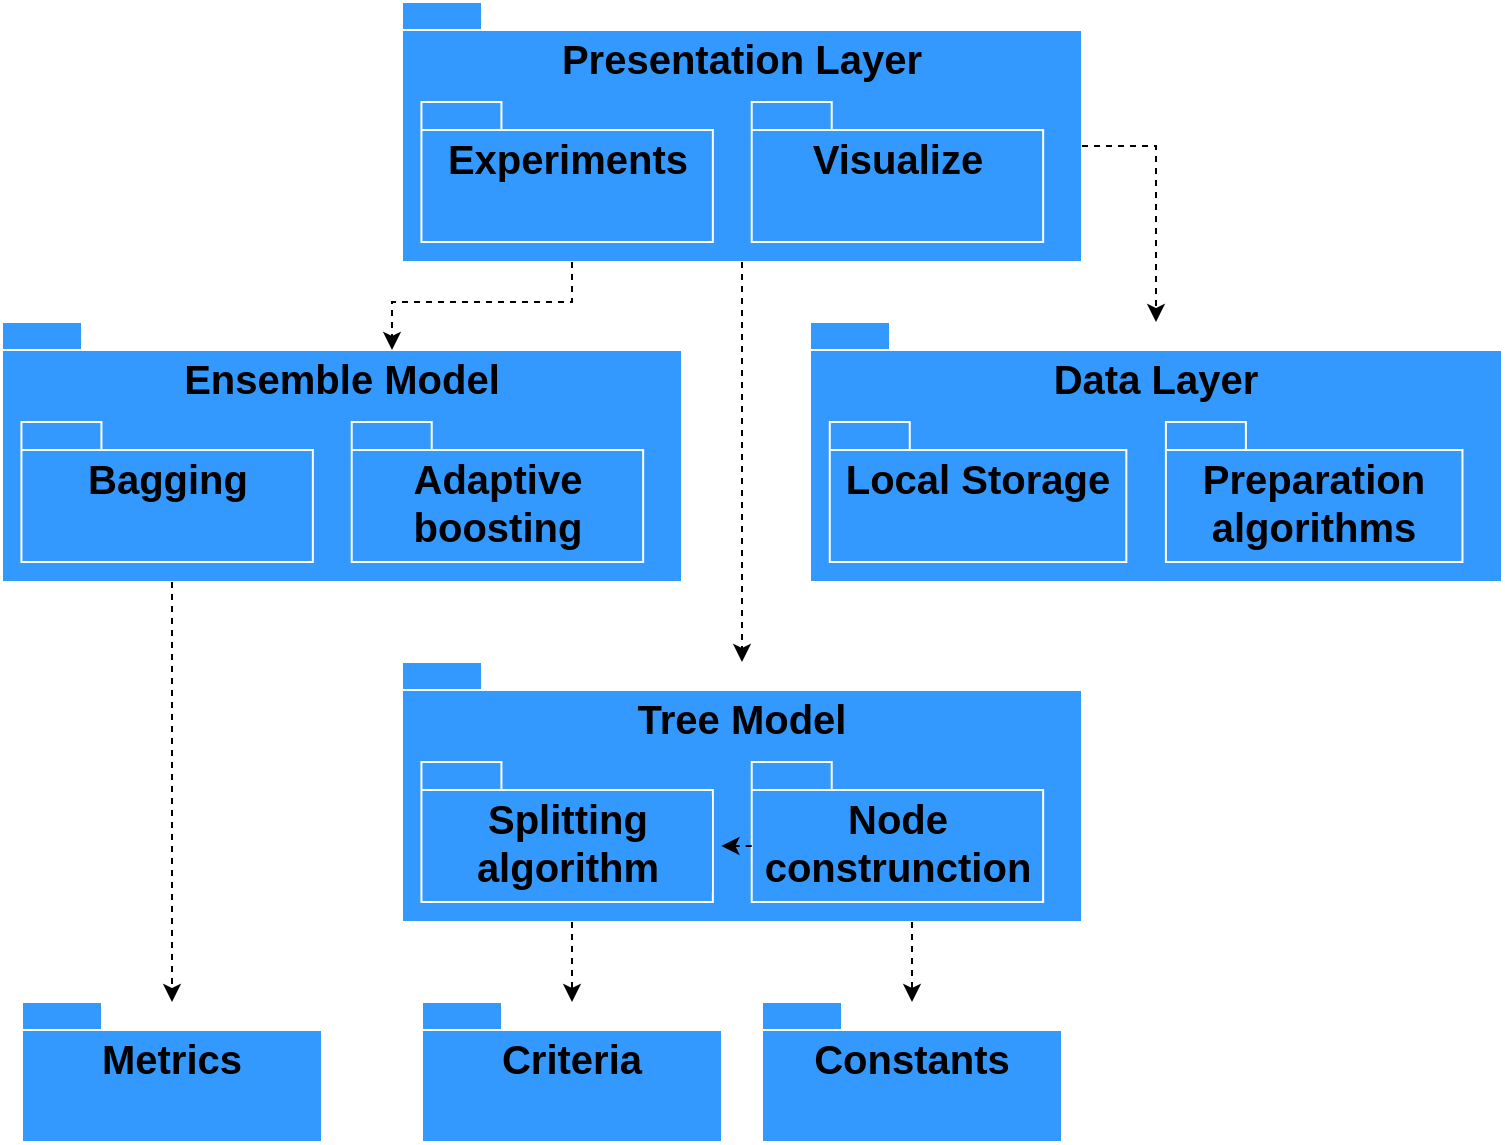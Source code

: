 <mxfile version="23.1.5" type="github" pages="2">
  <diagram name="Страница — 1" id="RvTdW2NOFerm8P2jjD4S">
    <mxGraphModel dx="1434" dy="746" grid="1" gridSize="10" guides="1" tooltips="1" connect="1" arrows="1" fold="1" page="1" pageScale="1" pageWidth="827" pageHeight="1169" math="0" shadow="0">
      <root>
        <mxCell id="0" />
        <mxCell id="1" parent="0" />
        <mxCell id="KH6Fp2odygKRJkoZmWM1-8" value="" style="group" parent="1" vertex="1" connectable="0">
          <mxGeometry x="210" width="340" height="130" as="geometry" />
        </mxCell>
        <mxCell id="KH6Fp2odygKRJkoZmWM1-5" value="Presentation Layer" style="shape=folder;fontStyle=1;spacingTop=10;tabWidth=40;tabHeight=14;tabPosition=left;html=1;whiteSpace=wrap;labelBackgroundColor=#3399FF;fillColor=#3399FF;strokeColor=#FFFFFF;labelPosition=center;verticalLabelPosition=middle;align=center;verticalAlign=top;fontSize=20;" parent="KH6Fp2odygKRJkoZmWM1-8" vertex="1">
          <mxGeometry width="340" height="130" as="geometry" />
        </mxCell>
        <mxCell id="KH6Fp2odygKRJkoZmWM1-6" value="Experiments" style="shape=folder;fontStyle=1;spacingTop=10;tabWidth=40;tabHeight=14;tabPosition=left;html=1;whiteSpace=wrap;labelBackgroundColor=#3399FF;fillColor=#3399FF;strokeColor=#FFFFFF;labelPosition=center;verticalLabelPosition=middle;align=center;verticalAlign=top;fontSize=20;" parent="KH6Fp2odygKRJkoZmWM1-8" vertex="1">
          <mxGeometry x="9.714" y="50" width="145.714" height="70" as="geometry" />
        </mxCell>
        <mxCell id="KH6Fp2odygKRJkoZmWM1-7" value="Visualize" style="shape=folder;fontStyle=1;spacingTop=10;tabWidth=40;tabHeight=14;tabPosition=left;html=1;whiteSpace=wrap;labelBackgroundColor=#3399FF;fillColor=#3399FF;strokeColor=#FFFFFF;labelPosition=center;verticalLabelPosition=middle;align=center;verticalAlign=top;fontSize=20;" parent="KH6Fp2odygKRJkoZmWM1-8" vertex="1">
          <mxGeometry x="174.857" y="50" width="145.714" height="70" as="geometry" />
        </mxCell>
        <mxCell id="KH6Fp2odygKRJkoZmWM1-9" value="" style="group" parent="1" vertex="1" connectable="0">
          <mxGeometry x="10" y="160" width="340" height="130" as="geometry" />
        </mxCell>
        <mxCell id="KH6Fp2odygKRJkoZmWM1-10" value="Ensemble Model" style="shape=folder;fontStyle=1;spacingTop=10;tabWidth=40;tabHeight=14;tabPosition=left;html=1;whiteSpace=wrap;labelBackgroundColor=#3399FF;fillColor=#3399FF;strokeColor=#FFFFFF;labelPosition=center;verticalLabelPosition=middle;align=center;verticalAlign=top;fontSize=20;" parent="KH6Fp2odygKRJkoZmWM1-9" vertex="1">
          <mxGeometry width="340" height="130" as="geometry" />
        </mxCell>
        <mxCell id="KH6Fp2odygKRJkoZmWM1-11" value="Bagging" style="shape=folder;fontStyle=1;spacingTop=10;tabWidth=40;tabHeight=14;tabPosition=left;html=1;whiteSpace=wrap;labelBackgroundColor=#3399FF;fillColor=#3399FF;strokeColor=#FFFFFF;labelPosition=center;verticalLabelPosition=middle;align=center;verticalAlign=top;fontSize=20;" parent="KH6Fp2odygKRJkoZmWM1-9" vertex="1">
          <mxGeometry x="9.714" y="50" width="145.714" height="70" as="geometry" />
        </mxCell>
        <mxCell id="KH6Fp2odygKRJkoZmWM1-12" value="Adaptive boosting" style="shape=folder;fontStyle=1;spacingTop=10;tabWidth=40;tabHeight=14;tabPosition=left;html=1;whiteSpace=wrap;labelBackgroundColor=#3399FF;fillColor=#3399FF;strokeColor=#FFFFFF;labelPosition=center;verticalLabelPosition=middle;align=center;verticalAlign=top;fontSize=20;" parent="KH6Fp2odygKRJkoZmWM1-9" vertex="1">
          <mxGeometry x="174.857" y="50" width="145.714" height="70" as="geometry" />
        </mxCell>
        <mxCell id="KH6Fp2odygKRJkoZmWM1-13" value="" style="group" parent="1" vertex="1" connectable="0">
          <mxGeometry x="210" y="330" width="340" height="130" as="geometry" />
        </mxCell>
        <mxCell id="KH6Fp2odygKRJkoZmWM1-14" value="Tree Model" style="shape=folder;fontStyle=1;spacingTop=10;tabWidth=40;tabHeight=14;tabPosition=left;html=1;whiteSpace=wrap;labelBackgroundColor=#3399FF;fillColor=#3399FF;strokeColor=#FFFFFF;labelPosition=center;verticalLabelPosition=middle;align=center;verticalAlign=top;fontSize=20;" parent="KH6Fp2odygKRJkoZmWM1-13" vertex="1">
          <mxGeometry width="340" height="130" as="geometry" />
        </mxCell>
        <mxCell id="KH6Fp2odygKRJkoZmWM1-15" value="Splitting algorithm" style="shape=folder;fontStyle=1;spacingTop=10;tabWidth=40;tabHeight=14;tabPosition=left;html=1;whiteSpace=wrap;labelBackgroundColor=#3399FF;fillColor=#3399FF;strokeColor=#FFFFFF;labelPosition=center;verticalLabelPosition=middle;align=center;verticalAlign=top;fontSize=20;" parent="KH6Fp2odygKRJkoZmWM1-13" vertex="1">
          <mxGeometry x="9.714" y="50" width="145.714" height="70" as="geometry" />
        </mxCell>
        <mxCell id="KH6Fp2odygKRJkoZmWM1-16" value="Node construnction" style="shape=folder;fontStyle=1;spacingTop=10;tabWidth=40;tabHeight=14;tabPosition=left;html=1;whiteSpace=wrap;labelBackgroundColor=#3399FF;fillColor=#3399FF;strokeColor=#FFFFFF;labelPosition=center;verticalLabelPosition=middle;align=center;verticalAlign=top;fontSize=20;" parent="KH6Fp2odygKRJkoZmWM1-13" vertex="1">
          <mxGeometry x="174.857" y="50" width="145.714" height="70" as="geometry" />
        </mxCell>
        <mxCell id="KH6Fp2odygKRJkoZmWM1-36" style="edgeStyle=orthogonalEdgeStyle;rounded=0;orthogonalLoop=1;jettySize=auto;html=1;exitX=0;exitY=0;exitDx=0;exitDy=42;exitPerimeter=0;entryX=0;entryY=0;entryDx=150;entryDy=42;entryPerimeter=0;dashed=1;" parent="KH6Fp2odygKRJkoZmWM1-13" source="KH6Fp2odygKRJkoZmWM1-16" target="KH6Fp2odygKRJkoZmWM1-15" edge="1">
          <mxGeometry relative="1" as="geometry" />
        </mxCell>
        <mxCell id="KH6Fp2odygKRJkoZmWM1-17" value="Metrics" style="shape=folder;fontStyle=1;spacingTop=10;tabWidth=40;tabHeight=14;tabPosition=left;html=1;whiteSpace=wrap;labelBackgroundColor=#3399FF;fillColor=#3399FF;strokeColor=#FFFFFF;labelPosition=center;verticalLabelPosition=middle;align=center;verticalAlign=top;fontSize=20;" parent="1" vertex="1">
          <mxGeometry x="20" y="500" width="150" height="70" as="geometry" />
        </mxCell>
        <mxCell id="KH6Fp2odygKRJkoZmWM1-18" value="Criteria" style="shape=folder;fontStyle=1;spacingTop=10;tabWidth=40;tabHeight=14;tabPosition=left;html=1;whiteSpace=wrap;labelBackgroundColor=#3399FF;fillColor=#3399FF;strokeColor=#FFFFFF;labelPosition=center;verticalLabelPosition=middle;align=center;verticalAlign=top;fontSize=20;" parent="1" vertex="1">
          <mxGeometry x="220" y="500" width="150" height="70" as="geometry" />
        </mxCell>
        <mxCell id="KH6Fp2odygKRJkoZmWM1-19" value="Constants" style="shape=folder;fontStyle=1;spacingTop=10;tabWidth=40;tabHeight=14;tabPosition=left;html=1;whiteSpace=wrap;labelBackgroundColor=#3399FF;fillColor=#3399FF;strokeColor=#FFFFFF;labelPosition=center;verticalLabelPosition=middle;align=center;verticalAlign=top;fontSize=20;" parent="1" vertex="1">
          <mxGeometry x="390" y="500" width="150" height="70" as="geometry" />
        </mxCell>
        <mxCell id="KH6Fp2odygKRJkoZmWM1-27" value="" style="group" parent="1" vertex="1" connectable="0">
          <mxGeometry x="414" y="160" width="346" height="130" as="geometry" />
        </mxCell>
        <mxCell id="KH6Fp2odygKRJkoZmWM1-28" value="Data Layer" style="shape=folder;fontStyle=1;spacingTop=10;tabWidth=40;tabHeight=14;tabPosition=left;html=1;whiteSpace=wrap;labelBackgroundColor=#3399FF;fillColor=#3399FF;strokeColor=#FFFFFF;labelPosition=center;verticalLabelPosition=middle;align=center;verticalAlign=top;fontSize=20;" parent="KH6Fp2odygKRJkoZmWM1-27" vertex="1">
          <mxGeometry width="346" height="130" as="geometry" />
        </mxCell>
        <mxCell id="KH6Fp2odygKRJkoZmWM1-29" value="Local Storage" style="shape=folder;fontStyle=1;spacingTop=10;tabWidth=40;tabHeight=14;tabPosition=left;html=1;whiteSpace=wrap;labelBackgroundColor=#3399FF;fillColor=#3399FF;strokeColor=#FFFFFF;labelPosition=center;verticalLabelPosition=middle;align=center;verticalAlign=top;fontSize=20;" parent="KH6Fp2odygKRJkoZmWM1-27" vertex="1">
          <mxGeometry x="9.886" y="50" width="148.286" height="70" as="geometry" />
        </mxCell>
        <mxCell id="KH6Fp2odygKRJkoZmWM1-30" value="Preparation algorithms" style="shape=folder;fontStyle=1;spacingTop=10;tabWidth=40;tabHeight=14;tabPosition=left;html=1;whiteSpace=wrap;labelBackgroundColor=#3399FF;fillColor=#3399FF;strokeColor=#FFFFFF;labelPosition=center;verticalLabelPosition=middle;align=center;verticalAlign=top;fontSize=20;" parent="KH6Fp2odygKRJkoZmWM1-27" vertex="1">
          <mxGeometry x="177.943" y="50" width="148.286" height="70" as="geometry" />
        </mxCell>
        <mxCell id="KH6Fp2odygKRJkoZmWM1-32" style="edgeStyle=orthogonalEdgeStyle;rounded=0;orthogonalLoop=1;jettySize=auto;html=1;exitX=0.25;exitY=1;exitDx=0;exitDy=0;exitPerimeter=0;entryX=0;entryY=0;entryDx=195;entryDy=14;entryPerimeter=0;dashed=1;" parent="1" source="KH6Fp2odygKRJkoZmWM1-5" target="KH6Fp2odygKRJkoZmWM1-10" edge="1">
          <mxGeometry relative="1" as="geometry" />
        </mxCell>
        <mxCell id="KH6Fp2odygKRJkoZmWM1-33" style="edgeStyle=orthogonalEdgeStyle;rounded=0;orthogonalLoop=1;jettySize=auto;html=1;exitX=0.5;exitY=1;exitDx=0;exitDy=0;exitPerimeter=0;dashed=1;" parent="1" source="KH6Fp2odygKRJkoZmWM1-5" target="KH6Fp2odygKRJkoZmWM1-14" edge="1">
          <mxGeometry relative="1" as="geometry" />
        </mxCell>
        <mxCell id="KH6Fp2odygKRJkoZmWM1-48" style="edgeStyle=orthogonalEdgeStyle;rounded=0;orthogonalLoop=1;jettySize=auto;html=1;exitX=0.25;exitY=1;exitDx=0;exitDy=0;exitPerimeter=0;dashed=1;" parent="1" source="KH6Fp2odygKRJkoZmWM1-10" target="KH6Fp2odygKRJkoZmWM1-17" edge="1">
          <mxGeometry relative="1" as="geometry" />
        </mxCell>
        <mxCell id="KH6Fp2odygKRJkoZmWM1-49" style="edgeStyle=orthogonalEdgeStyle;rounded=0;orthogonalLoop=1;jettySize=auto;html=1;exitX=0;exitY=0;exitDx=340;exitDy=72;exitPerimeter=0;dashed=1;" parent="1" source="KH6Fp2odygKRJkoZmWM1-5" target="KH6Fp2odygKRJkoZmWM1-28" edge="1">
          <mxGeometry relative="1" as="geometry" />
        </mxCell>
        <mxCell id="KH6Fp2odygKRJkoZmWM1-50" style="edgeStyle=orthogonalEdgeStyle;rounded=0;orthogonalLoop=1;jettySize=auto;html=1;exitX=0.25;exitY=1;exitDx=0;exitDy=0;exitPerimeter=0;dashed=1;" parent="1" source="KH6Fp2odygKRJkoZmWM1-14" target="KH6Fp2odygKRJkoZmWM1-18" edge="1">
          <mxGeometry relative="1" as="geometry" />
        </mxCell>
        <mxCell id="KH6Fp2odygKRJkoZmWM1-51" style="edgeStyle=orthogonalEdgeStyle;rounded=0;orthogonalLoop=1;jettySize=auto;html=1;exitX=0.75;exitY=1;exitDx=0;exitDy=0;exitPerimeter=0;dashed=1;" parent="1" source="KH6Fp2odygKRJkoZmWM1-14" target="KH6Fp2odygKRJkoZmWM1-19" edge="1">
          <mxGeometry relative="1" as="geometry" />
        </mxCell>
      </root>
    </mxGraphModel>
  </diagram>
  <diagram id="rm1Hosz9KTD8sqNO9nui" name="Страница — 2">
    <mxGraphModel dx="1434" dy="746" grid="1" gridSize="10" guides="1" tooltips="1" connect="1" arrows="1" fold="1" page="1" pageScale="1" pageWidth="827" pageHeight="1169" background="#FFFFFF" math="0" shadow="0">
      <root>
        <mxCell id="0" />
        <mxCell id="1" parent="0" />
        <mxCell id="Ub8jLEXTXA9QBO1bhIwy-14" value="Metrics" style="shape=folder;fontStyle=1;spacingTop=10;tabWidth=40;tabHeight=14;tabPosition=left;whiteSpace=wrap;labelBackgroundColor=none;fillColor=#3399FF;strokeColor=#000000;labelPosition=center;verticalLabelPosition=middle;align=center;verticalAlign=top;fontSize=20;fontColor=#FFFFFF;html=1;labelBorderColor=none;" parent="1" vertex="1">
          <mxGeometry x="140" y="300" width="130" height="70" as="geometry" />
        </mxCell>
        <mxCell id="Ub8jLEXTXA9QBO1bhIwy-15" value="Criteria" style="shape=folder;fontStyle=1;spacingTop=10;tabWidth=40;tabHeight=14;tabPosition=left;whiteSpace=wrap;labelBackgroundColor=none;fillColor=#3399FF;strokeColor=#000000;labelPosition=center;verticalLabelPosition=middle;align=center;verticalAlign=top;fontSize=20;fontColor=#FFFFFF;html=1;labelBorderColor=none;" parent="1" vertex="1">
          <mxGeometry x="140" y="495" width="130" height="70" as="geometry" />
        </mxCell>
        <mxCell id="Ub8jLEXTXA9QBO1bhIwy-21" value="" style="edgeStyle=orthogonalEdgeStyle;rounded=0;orthogonalLoop=1;jettySize=auto;exitX=0.25;exitY=1;exitDx=0;exitDy=0;exitPerimeter=0;entryX=0;entryY=0;entryDx=195;entryDy=14;entryPerimeter=0;dashed=1;fontColor=#FFFFFF;html=1;labelBorderColor=none;labelBackgroundColor=none;" parent="1" source="Ub8jLEXTXA9QBO1bhIwy-2" target="Ub8jLEXTXA9QBO1bhIwy-6" edge="1">
          <mxGeometry relative="1" as="geometry" />
        </mxCell>
        <mxCell id="Ub8jLEXTXA9QBO1bhIwy-18" value="Data Layer" style="shape=folder;fontStyle=1;spacingTop=10;tabWidth=40;tabHeight=14;tabPosition=left;whiteSpace=wrap;labelBackgroundColor=none;fillColor=#3399FF;strokeColor=#000000;labelPosition=center;verticalLabelPosition=middle;align=center;verticalAlign=top;fontSize=20;fontColor=#FFFFFF;html=1;labelBorderColor=none;" parent="1" vertex="1">
          <mxGeometry x="380" y="150" width="270" height="130" as="geometry" />
        </mxCell>
        <mxCell id="Ub8jLEXTXA9QBO1bhIwy-42" value="Local&lt;br&gt;Storage" style="shape=folder;fontStyle=1;spacingTop=10;tabWidth=40;tabHeight=14;tabPosition=left;whiteSpace=wrap;labelBackgroundColor=none;fillColor=#3399FF;strokeColor=#000000;labelPosition=center;verticalLabelPosition=middle;align=center;verticalAlign=top;fontSize=20;container=0;fontColor=#FFFFFF;html=1;labelBorderColor=none;" parent="1" vertex="1">
          <mxGeometry x="390" y="200" width="120" height="65" as="geometry" />
        </mxCell>
        <mxCell id="Ub8jLEXTXA9QBO1bhIwy-43" value="Data Preparation" style="shape=folder;fontStyle=1;spacingTop=10;tabWidth=40;tabHeight=14;tabPosition=left;whiteSpace=wrap;labelBackgroundColor=none;fillColor=#3399FF;strokeColor=#000000;labelPosition=center;verticalLabelPosition=middle;align=center;verticalAlign=top;fontSize=20;container=0;fontColor=#FFFFFF;html=1;labelBorderColor=none;" parent="1" vertex="1">
          <mxGeometry x="520" y="200" width="120" height="65" as="geometry" />
        </mxCell>
        <mxCell id="Ub8jLEXTXA9QBO1bhIwy-6" value="Ensemble Layer" style="shape=folder;fontStyle=1;spacingTop=10;tabWidth=40;tabHeight=14;tabPosition=left;whiteSpace=wrap;labelBackgroundColor=none;fillColor=#3399FF;strokeColor=#000000;labelPosition=center;verticalLabelPosition=middle;align=center;verticalAlign=top;fontSize=20;container=0;fontColor=#FFFFFF;html=1;labelBorderColor=none;" parent="1" vertex="1">
          <mxGeometry x="110" y="150" width="250" height="130" as="geometry" />
        </mxCell>
        <mxCell id="Ub8jLEXTXA9QBO1bhIwy-7" value="Bagging Model" style="shape=folder;fontStyle=1;spacingTop=10;tabWidth=40;tabHeight=14;tabPosition=left;whiteSpace=wrap;labelBackgroundColor=none;fillColor=#3399FF;strokeColor=#000000;labelPosition=center;verticalLabelPosition=middle;align=center;verticalAlign=top;fontSize=20;container=0;fontColor=#FFFFFF;html=1;labelBorderColor=none;" parent="1" vertex="1">
          <mxGeometry x="120" y="200" width="110" height="65" as="geometry" />
        </mxCell>
        <mxCell id="Ub8jLEXTXA9QBO1bhIwy-46" value="Boosting Model" style="shape=folder;fontStyle=1;spacingTop=10;tabWidth=40;tabHeight=14;tabPosition=left;whiteSpace=wrap;labelBackgroundColor=none;fillColor=#3399FF;strokeColor=#000000;labelPosition=center;verticalLabelPosition=middle;align=center;verticalAlign=top;fontSize=20;container=0;fontColor=#FFFFFF;html=1;labelBorderColor=none;" parent="1" vertex="1">
          <mxGeometry x="237.57" y="200" width="110" height="65" as="geometry" />
        </mxCell>
        <mxCell id="Ub8jLEXTXA9QBO1bhIwy-66" value="" style="edgeStyle=orthogonalEdgeStyle;rounded=0;orthogonalLoop=1;jettySize=auto;exitX=0.75;exitY=1;exitDx=0;exitDy=0;exitPerimeter=0;entryX=0.278;entryY=0.117;entryDx=0;entryDy=0;entryPerimeter=0;dashed=1;fontColor=#FFFFFF;html=1;labelBorderColor=none;labelBackgroundColor=none;" parent="1" source="Ub8jLEXTXA9QBO1bhIwy-2" target="Ub8jLEXTXA9QBO1bhIwy-18" edge="1">
          <mxGeometry relative="1" as="geometry">
            <Array as="points" />
          </mxGeometry>
        </mxCell>
        <mxCell id="Ub8jLEXTXA9QBO1bhIwy-16" value="Constants" style="shape=folder;fontStyle=1;spacingTop=10;tabWidth=40;tabHeight=14;tabPosition=left;whiteSpace=wrap;labelBackgroundColor=none;fillColor=#3399FF;strokeColor=#000000;labelPosition=center;verticalLabelPosition=middle;align=center;verticalAlign=top;fontSize=20;fontColor=#FFFFFF;html=1;labelBorderColor=none;" parent="1" vertex="1">
          <mxGeometry x="140" y="400" width="130" height="70" as="geometry" />
        </mxCell>
        <mxCell id="Ub8jLEXTXA9QBO1bhIwy-71" value="" style="edgeStyle=orthogonalEdgeStyle;rounded=0;orthogonalLoop=1;jettySize=auto;exitX=0;exitY=0;exitDx=0;exitDy=65.5;exitPerimeter=0;entryX=0;entryY=0;entryDx=85;entryDy=14;entryPerimeter=0;dashed=1;fontColor=#FFFFFF;html=1;labelBorderColor=none;labelBackgroundColor=none;" parent="1" source="Ub8jLEXTXA9QBO1bhIwy-10" target="Ub8jLEXTXA9QBO1bhIwy-16" edge="1">
          <mxGeometry relative="1" as="geometry">
            <Array as="points">
              <mxPoint x="290" y="380" />
              <mxPoint x="225" y="380" />
            </Array>
          </mxGeometry>
        </mxCell>
        <mxCell id="Ub8jLEXTXA9QBO1bhIwy-49" value="Visualize" style="shape=folder;fontStyle=1;spacingTop=10;tabWidth=40;tabHeight=14;tabPosition=left;whiteSpace=wrap;labelBackgroundColor=none;fillColor=#3399FF;strokeColor=#000000;labelPosition=center;verticalLabelPosition=middle;align=center;verticalAlign=top;fontSize=20;fontColor=#FFFFFF;html=1;labelBorderColor=none;" parent="1" vertex="1">
          <mxGeometry x="460" y="300" width="150" height="60" as="geometry" />
        </mxCell>
        <mxCell id="Ub8jLEXTXA9QBO1bhIwy-2" value="Experiments Layer" style="shape=folder;fontStyle=1;spacingTop=10;tabWidth=40;tabHeight=14;tabPosition=left;whiteSpace=wrap;labelBackgroundColor=none;fillColor=#3399FF;strokeColor=#000000;labelPosition=center;verticalLabelPosition=middle;align=center;verticalAlign=top;fontSize=20;fontColor=#FFFFFF;html=1;labelBorderColor=none;" parent="1" vertex="1">
          <mxGeometry x="210" width="350" height="130" as="geometry" />
        </mxCell>
        <mxCell id="Ub8jLEXTXA9QBO1bhIwy-3" value="Experiment Model" style="shape=folder;fontStyle=1;spacingTop=10;tabWidth=40;tabHeight=14;tabPosition=left;whiteSpace=wrap;labelBackgroundColor=none;fillColor=#3399FF;strokeColor=#000000;labelPosition=center;verticalLabelPosition=middle;align=center;verticalAlign=top;fontSize=20;fontColor=#FFFFFF;html=1;labelBorderColor=none;" parent="1" vertex="1">
          <mxGeometry x="219.714" y="50" width="145.714" height="70" as="geometry" />
        </mxCell>
        <mxCell id="Ub8jLEXTXA9QBO1bhIwy-4" value="Evaluation algorithms" style="shape=folder;fontStyle=1;spacingTop=10;tabWidth=40;tabHeight=14;tabPosition=left;whiteSpace=wrap;labelBackgroundColor=none;fillColor=#3399FF;strokeColor=#000000;labelPosition=center;verticalLabelPosition=middle;align=center;verticalAlign=top;fontSize=20;fontColor=#FFFFFF;html=1;labelBorderColor=none;" parent="1" vertex="1">
          <mxGeometry x="404.287" y="50" width="145.714" height="70" as="geometry" />
        </mxCell>
        <mxCell id="Ub8jLEXTXA9QBO1bhIwy-81" value="" style="edgeStyle=orthogonalEdgeStyle;rounded=0;orthogonalLoop=1;jettySize=auto;exitX=0;exitY=0;exitDx=145.714;exitDy=42;exitPerimeter=0;entryX=0;entryY=0;entryDx=0;entryDy=42;entryPerimeter=0;dashed=1;fontColor=#FFFFFF;html=1;labelBorderColor=none;labelBackgroundColor=none;" parent="1" source="Ub8jLEXTXA9QBO1bhIwy-3" target="Ub8jLEXTXA9QBO1bhIwy-4" edge="1">
          <mxGeometry relative="1" as="geometry" />
        </mxCell>
        <mxCell id="VYGJ8-SppAE3fgs4y6Fr-6" style="edgeStyle=orthogonalEdgeStyle;rounded=0;orthogonalLoop=1;jettySize=auto;html=1;exitX=0.75;exitY=1;exitDx=0;exitDy=0;exitPerimeter=0;entryX=0.313;entryY=0.054;entryDx=0;entryDy=0;entryPerimeter=0;dashed=1;" edge="1" parent="1" source="Ub8jLEXTXA9QBO1bhIwy-6" target="Ub8jLEXTXA9QBO1bhIwy-10">
          <mxGeometry relative="1" as="geometry">
            <Array as="points">
              <mxPoint x="337" y="280" />
            </Array>
          </mxGeometry>
        </mxCell>
        <mxCell id="VYGJ8-SppAE3fgs4y6Fr-9" style="edgeStyle=orthogonalEdgeStyle;rounded=0;orthogonalLoop=1;jettySize=auto;html=1;exitX=0;exitY=0;exitDx=0;exitDy=152;exitPerimeter=0;entryX=0;entryY=0;entryDx=85;entryDy=14;entryPerimeter=0;dashed=1;" edge="1" parent="1" source="Ub8jLEXTXA9QBO1bhIwy-10" target="Ub8jLEXTXA9QBO1bhIwy-15">
          <mxGeometry relative="1" as="geometry">
            <Array as="points">
              <mxPoint x="290" y="480" />
              <mxPoint x="225" y="480" />
            </Array>
          </mxGeometry>
        </mxCell>
        <mxCell id="VYGJ8-SppAE3fgs4y6Fr-11" style="edgeStyle=orthogonalEdgeStyle;rounded=0;orthogonalLoop=1;jettySize=auto;html=1;exitX=0;exitY=0;exitDx=350;exitDy=72;exitPerimeter=0;entryX=0;entryY=0;entryDx=150;entryDy=61.75;entryPerimeter=0;dashed=1;" edge="1" parent="1" source="Ub8jLEXTXA9QBO1bhIwy-2" target="Ub8jLEXTXA9QBO1bhIwy-72">
          <mxGeometry relative="1" as="geometry">
            <Array as="points">
              <mxPoint x="660" y="72" />
              <mxPoint x="660" y="427" />
            </Array>
          </mxGeometry>
        </mxCell>
        <mxCell id="VYGJ8-SppAE3fgs4y6Fr-12" style="edgeStyle=orthogonalEdgeStyle;rounded=0;orthogonalLoop=1;jettySize=auto;html=1;exitX=0.25;exitY=1;exitDx=0;exitDy=0;exitPerimeter=0;entryX=0.477;entryY=0.233;entryDx=0;entryDy=0;entryPerimeter=0;dashed=1;" edge="1" parent="1" source="Ub8jLEXTXA9QBO1bhIwy-6" target="Ub8jLEXTXA9QBO1bhIwy-14">
          <mxGeometry relative="1" as="geometry">
            <Array as="points">
              <mxPoint x="202" y="280" />
            </Array>
          </mxGeometry>
        </mxCell>
        <mxCell id="Ub8jLEXTXA9QBO1bhIwy-10" value="Tree Layer" style="shape=folder;fontStyle=1;spacingTop=10;tabWidth=40;tabHeight=14;tabPosition=left;whiteSpace=wrap;labelBackgroundColor=none;fillColor=#3399FF;strokeColor=#000000;labelPosition=center;verticalLabelPosition=middle;align=center;verticalAlign=top;fontSize=20;container=0;fontColor=#FFFFFF;html=1;labelBorderColor=none;" parent="1" vertex="1">
          <mxGeometry x="290" y="300" width="150" height="270" as="geometry" />
        </mxCell>
        <mxCell id="Ub8jLEXTXA9QBO1bhIwy-11" value="Splitting algorithm" style="shape=folder;fontStyle=1;spacingTop=10;tabWidth=40;tabHeight=14;tabPosition=left;whiteSpace=wrap;labelBackgroundColor=none;fillColor=#3399FF;strokeColor=#000000;labelPosition=center;verticalLabelPosition=middle;align=center;verticalAlign=top;fontSize=20;container=0;fontColor=#FFFFFF;html=1;labelBorderColor=none;" parent="1" vertex="1">
          <mxGeometry x="300" y="500" width="130" height="65" as="geometry" />
        </mxCell>
        <mxCell id="Ub8jLEXTXA9QBO1bhIwy-12" value="Node &lt;br&gt;Model" style="shape=folder;fontStyle=1;spacingTop=10;tabWidth=40;tabHeight=14;tabPosition=left;whiteSpace=wrap;labelBackgroundColor=none;fillColor=#3399FF;strokeColor=#000000;labelPosition=center;verticalLabelPosition=middle;align=center;verticalAlign=top;fontSize=20;container=0;fontColor=#FFFFFF;html=1;labelBorderColor=none;" parent="1" vertex="1">
          <mxGeometry x="300" y="420" width="130" height="65" as="geometry" />
        </mxCell>
        <mxCell id="Ub8jLEXTXA9QBO1bhIwy-27" value="Tree&lt;br&gt;Model" style="shape=folder;fontStyle=1;spacingTop=10;tabWidth=40;tabHeight=14;tabPosition=left;whiteSpace=wrap;labelBackgroundColor=none;fillColor=#3399FF;strokeColor=#000000;labelPosition=center;verticalLabelPosition=middle;align=center;verticalAlign=top;fontSize=20;container=0;fontColor=#FFFFFF;html=1;labelBorderColor=none;" parent="1" vertex="1">
          <mxGeometry x="300" y="340" width="130" height="65" as="geometry" />
        </mxCell>
        <mxCell id="VYGJ8-SppAE3fgs4y6Fr-4" style="edgeStyle=orthogonalEdgeStyle;rounded=0;orthogonalLoop=1;jettySize=auto;html=1;exitX=0.5;exitY=1;exitDx=0;exitDy=0;exitPerimeter=0;entryX=0.5;entryY=0.215;entryDx=0;entryDy=0;entryPerimeter=0;dashed=1;" edge="1" parent="1" source="Ub8jLEXTXA9QBO1bhIwy-27" target="Ub8jLEXTXA9QBO1bhIwy-12">
          <mxGeometry relative="1" as="geometry" />
        </mxCell>
        <mxCell id="VYGJ8-SppAE3fgs4y6Fr-5" style="edgeStyle=orthogonalEdgeStyle;rounded=0;orthogonalLoop=1;jettySize=auto;html=1;exitX=0.5;exitY=1;exitDx=0;exitDy=0;exitPerimeter=0;entryX=0.5;entryY=0.246;entryDx=0;entryDy=0;entryPerimeter=0;dashed=1;" edge="1" parent="1" source="Ub8jLEXTXA9QBO1bhIwy-12" target="Ub8jLEXTXA9QBO1bhIwy-11">
          <mxGeometry relative="1" as="geometry" />
        </mxCell>
        <mxCell id="VYGJ8-SppAE3fgs4y6Fr-13" style="edgeStyle=orthogonalEdgeStyle;rounded=0;orthogonalLoop=1;jettySize=auto;html=1;exitX=0;exitY=0;exitDx=350;exitDy=72;exitPerimeter=0;entryX=0;entryY=0;entryDx=85;entryDy=14;entryPerimeter=0;dashed=1;" edge="1" parent="1" source="Ub8jLEXTXA9QBO1bhIwy-2" target="Ub8jLEXTXA9QBO1bhIwy-49">
          <mxGeometry relative="1" as="geometry">
            <Array as="points">
              <mxPoint x="660" y="72" />
              <mxPoint x="660" y="300" />
              <mxPoint x="545" y="300" />
            </Array>
          </mxGeometry>
        </mxCell>
        <mxCell id="VYGJ8-SppAE3fgs4y6Fr-14" style="edgeStyle=orthogonalEdgeStyle;rounded=0;orthogonalLoop=1;jettySize=auto;html=1;exitX=0;exitY=0;exitDx=130;exitDy=39.5;exitPerimeter=0;entryX=0;entryY=0;entryDx=0;entryDy=42;entryPerimeter=0;dashed=1;" edge="1" parent="1" source="Ub8jLEXTXA9QBO1bhIwy-12" target="VYGJ8-SppAE3fgs4y6Fr-1">
          <mxGeometry relative="1" as="geometry" />
        </mxCell>
        <mxCell id="VYGJ8-SppAE3fgs4y6Fr-15" style="edgeStyle=orthogonalEdgeStyle;rounded=0;orthogonalLoop=1;jettySize=auto;html=1;dashed=1;" edge="1" parent="1">
          <mxGeometry relative="1" as="geometry">
            <mxPoint x="370" y="130" as="sourcePoint" />
            <mxPoint x="370" y="314" as="targetPoint" />
            <Array as="points">
              <mxPoint x="370" y="130" />
              <mxPoint x="370" y="314" />
            </Array>
          </mxGeometry>
        </mxCell>
        <mxCell id="Ub8jLEXTXA9QBO1bhIwy-72" value="External Layer" style="shape=folder;fontStyle=1;spacingTop=10;tabWidth=40;tabHeight=14;tabPosition=left;whiteSpace=wrap;labelBackgroundColor=none;fillColor=#3399FF;strokeColor=#000000;labelPosition=center;verticalLabelPosition=middle;align=center;verticalAlign=top;fontSize=20;fontColor=#FFFFFF;html=1;labelBorderColor=none;" parent="1" vertex="1">
          <mxGeometry x="460" y="370" width="150" height="200" as="geometry" />
        </mxCell>
        <mxCell id="Ub8jLEXTXA9QBO1bhIwy-78" value="External Models" style="shape=folder;fontStyle=1;spacingTop=10;tabWidth=40;tabHeight=14;tabPosition=left;whiteSpace=wrap;labelBackgroundColor=none;fillColor=#3399FF;strokeColor=#000000;labelPosition=center;verticalLabelPosition=middle;align=center;verticalAlign=top;fontSize=20;fontColor=#FFFFFF;html=1;labelBorderColor=none;" parent="1" vertex="1">
          <mxGeometry x="470" y="415" width="130" height="70" as="geometry" />
        </mxCell>
        <mxCell id="VYGJ8-SppAE3fgs4y6Fr-1" value="Leaf&lt;br&gt;Model" style="shape=folder;fontStyle=1;spacingTop=10;tabWidth=40;tabHeight=14;tabPosition=left;whiteSpace=wrap;labelBackgroundColor=none;fillColor=#3399FF;strokeColor=#000000;labelPosition=center;verticalLabelPosition=middle;align=center;verticalAlign=top;fontSize=20;fontColor=#FFFFFF;html=1;labelBorderColor=none;" vertex="1" parent="1">
          <mxGeometry x="470" y="500" width="130" height="65" as="geometry" />
        </mxCell>
        <mxCell id="VYGJ8-SppAE3fgs4y6Fr-18" style="edgeStyle=orthogonalEdgeStyle;rounded=0;orthogonalLoop=1;jettySize=auto;html=1;exitX=0.5;exitY=1;exitDx=0;exitDy=0;exitPerimeter=0;dashed=1;entryX=0.501;entryY=0.211;entryDx=0;entryDy=0;entryPerimeter=0;" edge="1" parent="1" source="Ub8jLEXTXA9QBO1bhIwy-78" target="VYGJ8-SppAE3fgs4y6Fr-1">
          <mxGeometry relative="1" as="geometry">
            <mxPoint x="534" y="514" as="targetPoint" />
          </mxGeometry>
        </mxCell>
      </root>
    </mxGraphModel>
  </diagram>
</mxfile>
